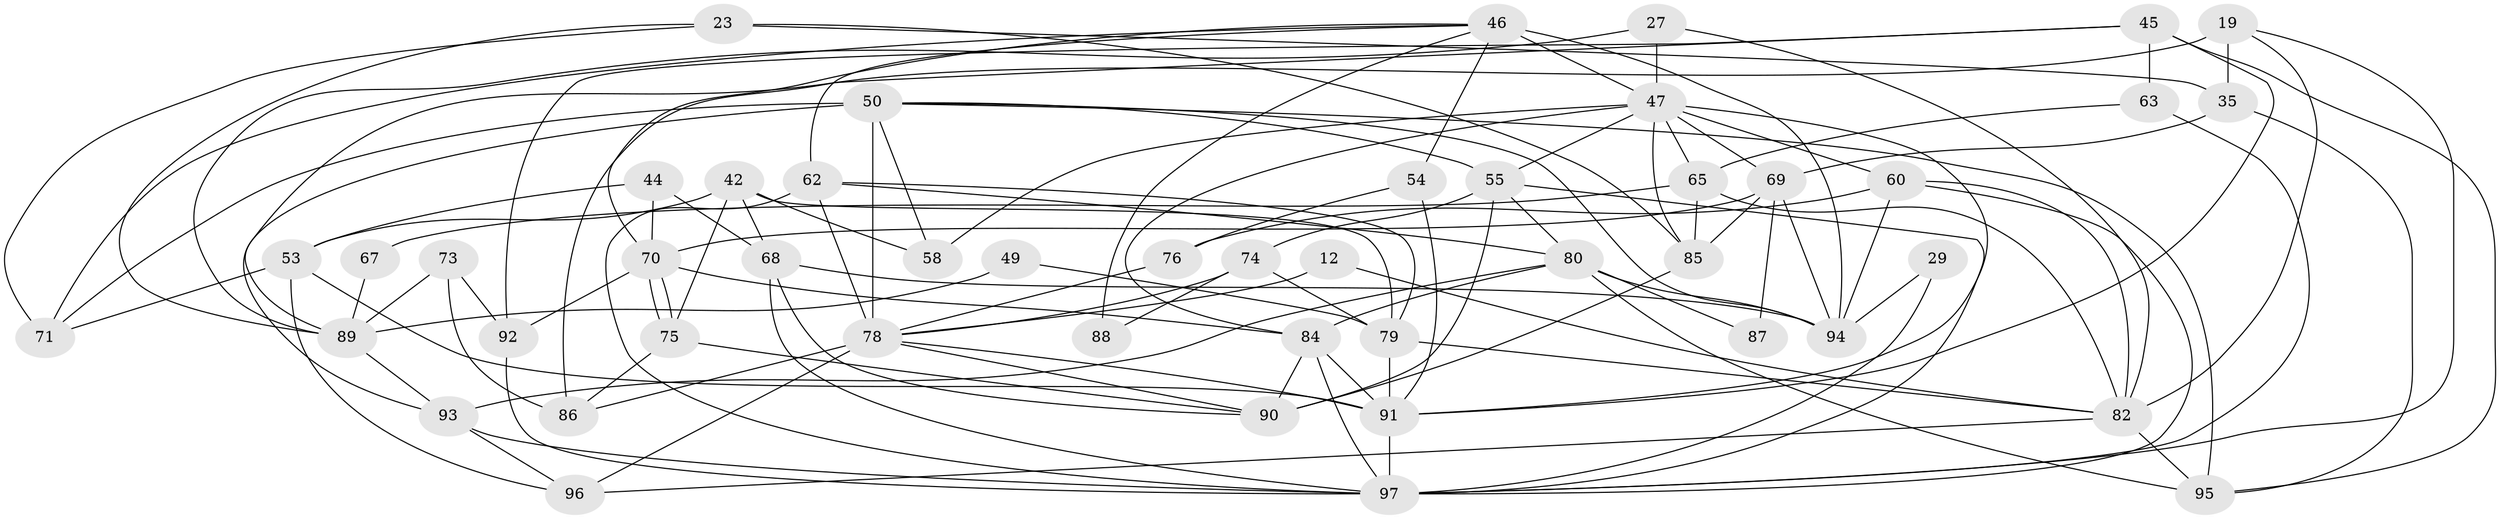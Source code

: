 // original degree distribution, {6: 0.1134020618556701, 3: 0.26804123711340205, 4: 0.23711340206185566, 5: 0.1958762886597938, 2: 0.14432989690721648, 7: 0.030927835051546393, 8: 0.010309278350515464}
// Generated by graph-tools (version 1.1) at 2025/51/03/09/25 04:51:59]
// undirected, 48 vertices, 119 edges
graph export_dot {
graph [start="1"]
  node [color=gray90,style=filled];
  12;
  19;
  23;
  27;
  29;
  35 [super="+31"];
  42 [super="+16"];
  44 [super="+37"];
  45 [super="+17"];
  46 [super="+10+14+25"];
  47 [super="+26+34"];
  49;
  50 [super="+20"];
  53 [super="+30"];
  54 [super="+28"];
  55 [super="+43"];
  58;
  60 [super="+11"];
  62 [super="+56"];
  63;
  65 [super="+57+32"];
  67;
  68 [super="+18"];
  69 [super="+39+52"];
  70 [super="+64"];
  71;
  73;
  74 [super="+59"];
  75;
  76;
  78 [super="+22+51"];
  79;
  80 [super="+48+61"];
  82 [super="+8"];
  84 [super="+3"];
  85 [super="+40"];
  86;
  87;
  88;
  89 [super="+36"];
  90;
  91 [super="+77"];
  92;
  93 [super="+4"];
  94 [super="+41+33"];
  95 [super="+83"];
  96;
  97 [super="+24+72+81"];
  12 -- 82;
  12 -- 78;
  19 -- 89;
  19 -- 35 [weight=2];
  19 -- 97;
  19 -- 82;
  23 -- 71;
  23 -- 89;
  23 -- 35;
  23 -- 85;
  27 -- 82;
  27 -- 89;
  27 -- 47;
  29 -- 97;
  29 -- 94;
  35 -- 95;
  35 -- 69;
  42 -- 75;
  42 -- 58;
  42 -- 79;
  42 -- 68;
  42 -- 53;
  44 -- 70;
  44 -- 68 [weight=2];
  44 -- 53;
  45 -- 63;
  45 -- 86;
  45 -- 92;
  45 -- 95;
  45 -- 91;
  46 -- 47 [weight=3];
  46 -- 94 [weight=2];
  46 -- 88;
  46 -- 71;
  46 -- 70;
  46 -- 54;
  46 -- 62;
  47 -- 58;
  47 -- 84;
  47 -- 69 [weight=2];
  47 -- 91;
  47 -- 85;
  47 -- 55;
  47 -- 60;
  47 -- 65;
  49 -- 79;
  49 -- 89;
  50 -- 71;
  50 -- 78 [weight=3];
  50 -- 58;
  50 -- 93;
  50 -- 95;
  50 -- 94;
  50 -- 55;
  53 -- 91;
  53 -- 96;
  53 -- 71;
  54 -- 76;
  54 -- 91;
  55 -- 90;
  55 -- 97;
  55 -- 74;
  55 -- 80;
  60 -- 82;
  60 -- 76;
  60 -- 97;
  60 -- 94;
  62 -- 78;
  62 -- 97;
  62 -- 79;
  62 -- 80;
  63 -- 97 [weight=2];
  63 -- 65 [weight=2];
  65 -- 82;
  65 -- 67 [weight=2];
  65 -- 85;
  67 -- 89 [weight=2];
  68 -- 90;
  68 -- 94;
  68 -- 97;
  69 -- 94;
  69 -- 70 [weight=2];
  69 -- 87;
  69 -- 85;
  70 -- 75;
  70 -- 75;
  70 -- 84;
  70 -- 92;
  73 -- 86;
  73 -- 92;
  73 -- 89;
  74 -- 78 [weight=2];
  74 -- 88;
  74 -- 79;
  75 -- 90;
  75 -- 86;
  76 -- 78;
  78 -- 90;
  78 -- 86 [weight=2];
  78 -- 96;
  78 -- 91;
  79 -- 91 [weight=2];
  79 -- 82;
  80 -- 84;
  80 -- 95;
  80 -- 87;
  80 -- 93;
  80 -- 94;
  82 -- 96;
  82 -- 95 [weight=2];
  84 -- 90 [weight=2];
  84 -- 91 [weight=2];
  84 -- 97 [weight=2];
  85 -- 90 [weight=2];
  89 -- 93;
  91 -- 97;
  92 -- 97;
  93 -- 96;
  93 -- 97;
}
